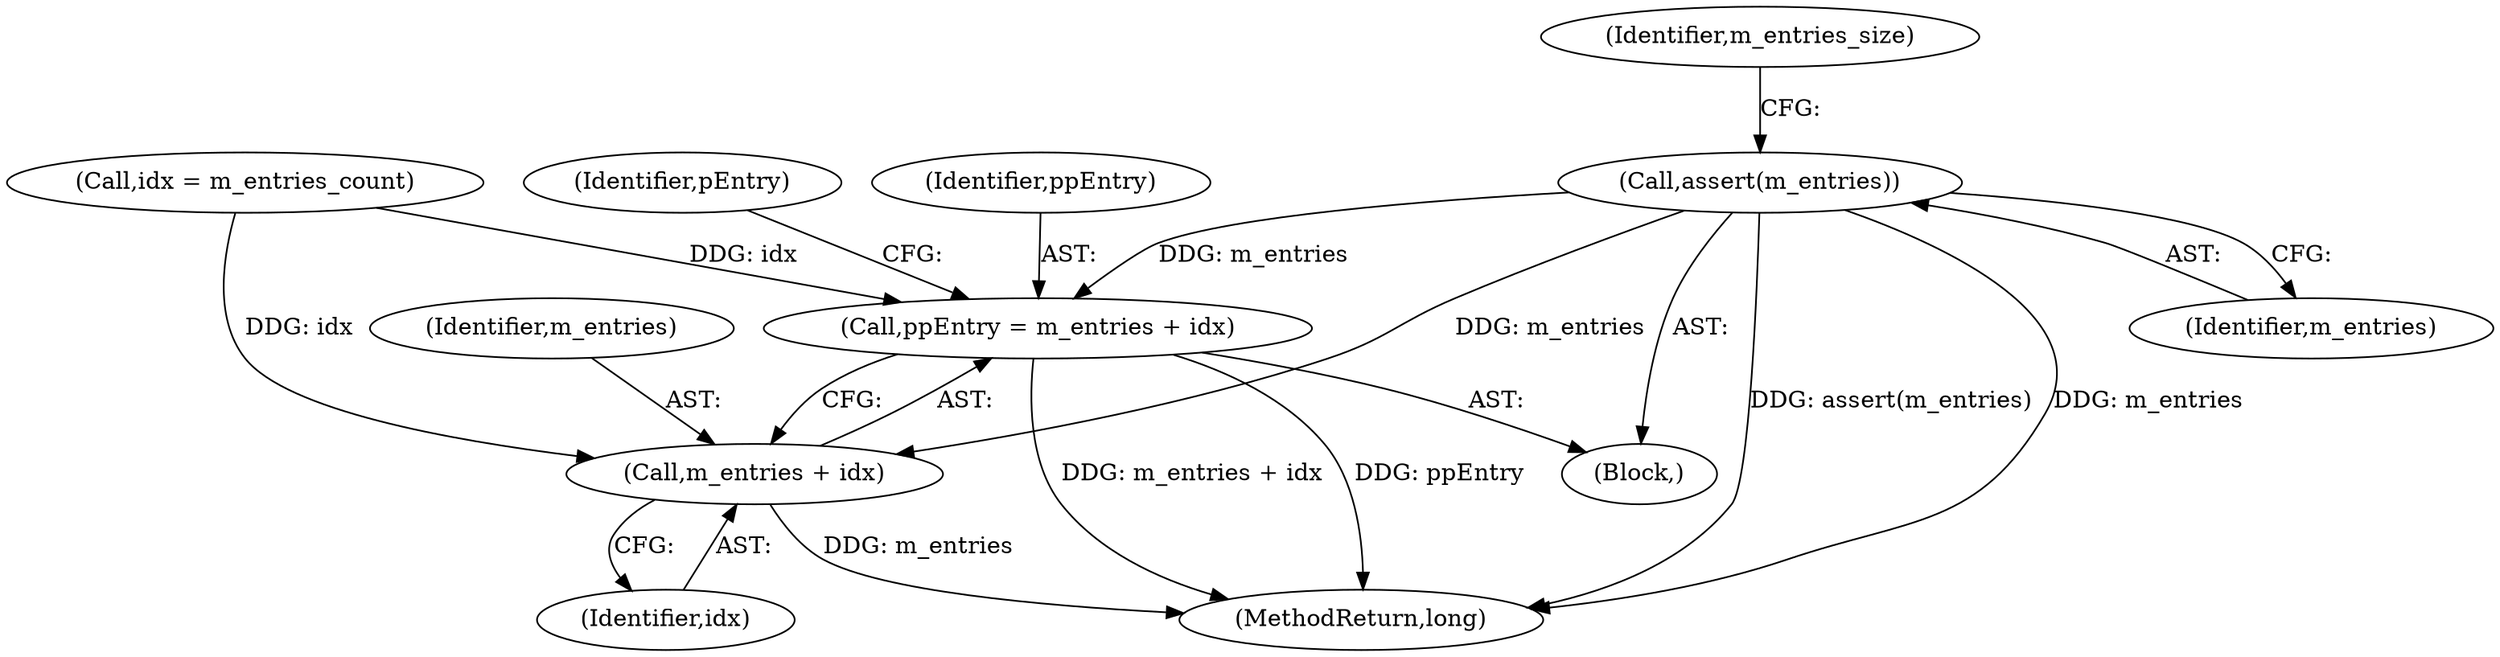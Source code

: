 digraph "1_Android_04839626ed859623901ebd3a5fd483982186b59d_20@API" {
"1000122" [label="(Call,assert(m_entries))"];
"1000326" [label="(Call,ppEntry = m_entries + idx)"];
"1000328" [label="(Call,m_entries + idx)"];
"1000328" [label="(Call,m_entries + idx)"];
"1000333" [label="(Identifier,pEntry)"];
"1000329" [label="(Identifier,m_entries)"];
"1000122" [label="(Call,assert(m_entries))"];
"1000126" [label="(Identifier,m_entries_size)"];
"1000327" [label="(Identifier,ppEntry)"];
"1000121" [label="(Block,)"];
"1000323" [label="(Call,idx = m_entries_count)"];
"1000330" [label="(Identifier,idx)"];
"1000379" [label="(MethodReturn,long)"];
"1000123" [label="(Identifier,m_entries)"];
"1000326" [label="(Call,ppEntry = m_entries + idx)"];
"1000122" -> "1000121"  [label="AST: "];
"1000122" -> "1000123"  [label="CFG: "];
"1000123" -> "1000122"  [label="AST: "];
"1000126" -> "1000122"  [label="CFG: "];
"1000122" -> "1000379"  [label="DDG: m_entries"];
"1000122" -> "1000379"  [label="DDG: assert(m_entries)"];
"1000122" -> "1000326"  [label="DDG: m_entries"];
"1000122" -> "1000328"  [label="DDG: m_entries"];
"1000326" -> "1000121"  [label="AST: "];
"1000326" -> "1000328"  [label="CFG: "];
"1000327" -> "1000326"  [label="AST: "];
"1000328" -> "1000326"  [label="AST: "];
"1000333" -> "1000326"  [label="CFG: "];
"1000326" -> "1000379"  [label="DDG: m_entries + idx"];
"1000326" -> "1000379"  [label="DDG: ppEntry"];
"1000323" -> "1000326"  [label="DDG: idx"];
"1000328" -> "1000330"  [label="CFG: "];
"1000329" -> "1000328"  [label="AST: "];
"1000330" -> "1000328"  [label="AST: "];
"1000328" -> "1000379"  [label="DDG: m_entries"];
"1000323" -> "1000328"  [label="DDG: idx"];
}
